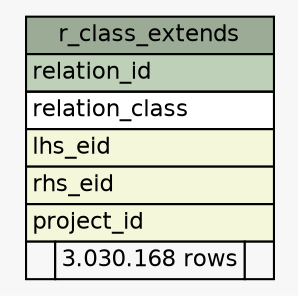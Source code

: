 // dot 2.36.0 on Mac OS X 10.10.3
// SchemaSpy rev 590
digraph "r_class_extends" {
  graph [
    rankdir="RL"
    bgcolor="#f7f7f7"
    nodesep="0.18"
    ranksep="0.46"
    fontname="Helvetica"
    fontsize="11"
  ];
  node [
    fontname="Helvetica"
    fontsize="11"
    shape="plaintext"
  ];
  edge [
    arrowsize="0.8"
  ];
  "r_class_extends" [
    label=<
    <TABLE BORDER="0" CELLBORDER="1" CELLSPACING="0" BGCOLOR="#ffffff">
      <TR><TD COLSPAN="3" BGCOLOR="#9bab96" ALIGN="CENTER">r_class_extends</TD></TR>
      <TR><TD PORT="relation_id" COLSPAN="3" BGCOLOR="#bed1b8" ALIGN="LEFT">relation_id</TD></TR>
      <TR><TD PORT="relation_class" COLSPAN="3" ALIGN="LEFT">relation_class</TD></TR>
      <TR><TD PORT="lhs_eid" COLSPAN="3" BGCOLOR="#f4f7da" ALIGN="LEFT">lhs_eid</TD></TR>
      <TR><TD PORT="rhs_eid" COLSPAN="3" BGCOLOR="#f4f7da" ALIGN="LEFT">rhs_eid</TD></TR>
      <TR><TD PORT="project_id" COLSPAN="3" BGCOLOR="#f4f7da" ALIGN="LEFT">project_id</TD></TR>
      <TR><TD ALIGN="LEFT" BGCOLOR="#f7f7f7">  </TD><TD ALIGN="RIGHT" BGCOLOR="#f7f7f7">3.030.168 rows</TD><TD ALIGN="RIGHT" BGCOLOR="#f7f7f7">  </TD></TR>
    </TABLE>>
    URL="tables/r_class_extends.html"
    tooltip="r_class_extends"
  ];
}

